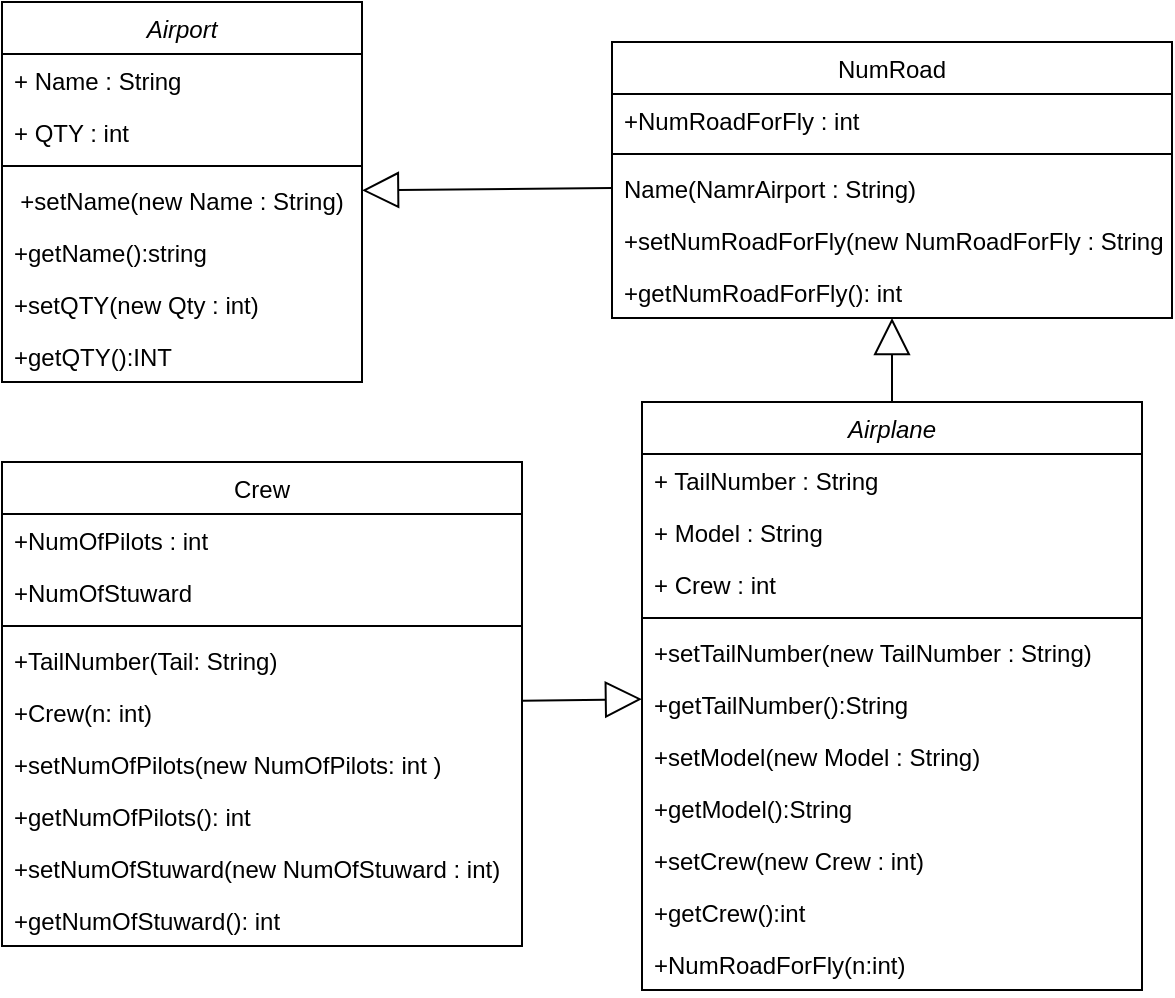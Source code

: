 <mxfile version="15.0.6" type="device"><diagram id="C5RBs43oDa-KdzZeNtuy" name="Page-1"><mxGraphModel dx="1422" dy="794" grid="1" gridSize="10" guides="1" tooltips="1" connect="1" arrows="1" fold="1" page="1" pageScale="1" pageWidth="827" pageHeight="1169" math="0" shadow="0"><root><mxCell id="WIyWlLk6GJQsqaUBKTNV-0"/><mxCell id="WIyWlLk6GJQsqaUBKTNV-1" parent="WIyWlLk6GJQsqaUBKTNV-0"/><mxCell id="zkfFHV4jXpPFQw0GAbJ--0" value="Airplane" style="swimlane;fontStyle=2;align=center;verticalAlign=top;childLayout=stackLayout;horizontal=1;startSize=26;horizontalStack=0;resizeParent=1;resizeLast=0;collapsible=1;marginBottom=0;rounded=0;shadow=0;strokeWidth=1;fontSize=12;" parent="WIyWlLk6GJQsqaUBKTNV-1" vertex="1"><mxGeometry x="360" y="240" width="250" height="294" as="geometry"><mxRectangle x="230" y="140" width="160" height="26" as="alternateBounds"/></mxGeometry></mxCell><mxCell id="zkfFHV4jXpPFQw0GAbJ--1" value="+ TailNumber : String" style="text;align=left;verticalAlign=top;spacingLeft=4;spacingRight=4;overflow=hidden;rotatable=0;points=[[0,0.5],[1,0.5]];portConstraint=eastwest;fontSize=12;" parent="zkfFHV4jXpPFQw0GAbJ--0" vertex="1"><mxGeometry y="26" width="250" height="26" as="geometry"/></mxCell><mxCell id="zkfFHV4jXpPFQw0GAbJ--2" value="+ Model : String" style="text;align=left;verticalAlign=top;spacingLeft=4;spacingRight=4;overflow=hidden;rotatable=0;points=[[0,0.5],[1,0.5]];portConstraint=eastwest;rounded=0;shadow=0;html=0;fontSize=12;" parent="zkfFHV4jXpPFQw0GAbJ--0" vertex="1"><mxGeometry y="52" width="250" height="26" as="geometry"/></mxCell><mxCell id="zkfFHV4jXpPFQw0GAbJ--3" value="+ Crew : int" style="text;align=left;verticalAlign=top;spacingLeft=4;spacingRight=4;overflow=hidden;rotatable=0;points=[[0,0.5],[1,0.5]];portConstraint=eastwest;rounded=0;shadow=0;html=0;fontSize=12;" parent="zkfFHV4jXpPFQw0GAbJ--0" vertex="1"><mxGeometry y="78" width="250" height="26" as="geometry"/></mxCell><mxCell id="zkfFHV4jXpPFQw0GAbJ--4" value="" style="line;html=1;strokeWidth=1;align=left;verticalAlign=middle;spacingTop=-1;spacingLeft=3;spacingRight=3;rotatable=0;labelPosition=right;points=[];portConstraint=eastwest;fontSize=12;" parent="zkfFHV4jXpPFQw0GAbJ--0" vertex="1"><mxGeometry y="104" width="250" height="8" as="geometry"/></mxCell><mxCell id="zkfFHV4jXpPFQw0GAbJ--5" value="+setTailNumber(new TailNumber : String)" style="text;align=left;verticalAlign=top;spacingLeft=4;spacingRight=4;overflow=hidden;rotatable=0;points=[[0,0.5],[1,0.5]];portConstraint=eastwest;fontSize=12;" parent="zkfFHV4jXpPFQw0GAbJ--0" vertex="1"><mxGeometry y="112" width="250" height="26" as="geometry"/></mxCell><mxCell id="0FKpen2UHWvl4UvdQM-F-1" value="+getTailNumber():String" style="text;align=left;verticalAlign=top;spacingLeft=4;spacingRight=4;overflow=hidden;rotatable=0;points=[[0,0.5],[1,0.5]];portConstraint=eastwest;fontSize=12;" vertex="1" parent="zkfFHV4jXpPFQw0GAbJ--0"><mxGeometry y="138" width="250" height="26" as="geometry"/></mxCell><mxCell id="0FKpen2UHWvl4UvdQM-F-2" value="+setModel(new Model : String)" style="text;align=left;verticalAlign=top;spacingLeft=4;spacingRight=4;overflow=hidden;rotatable=0;points=[[0,0.5],[1,0.5]];portConstraint=eastwest;fontSize=12;" vertex="1" parent="zkfFHV4jXpPFQw0GAbJ--0"><mxGeometry y="164" width="250" height="26" as="geometry"/></mxCell><mxCell id="0FKpen2UHWvl4UvdQM-F-3" value="+getModel():String" style="text;align=left;verticalAlign=top;spacingLeft=4;spacingRight=4;overflow=hidden;rotatable=0;points=[[0,0.5],[1,0.5]];portConstraint=eastwest;fontSize=12;" vertex="1" parent="zkfFHV4jXpPFQw0GAbJ--0"><mxGeometry y="190" width="250" height="26" as="geometry"/></mxCell><mxCell id="0FKpen2UHWvl4UvdQM-F-4" value="+setCrew(new Crew : int)" style="text;align=left;verticalAlign=top;spacingLeft=4;spacingRight=4;overflow=hidden;rotatable=0;points=[[0,0.5],[1,0.5]];portConstraint=eastwest;fontSize=12;" vertex="1" parent="zkfFHV4jXpPFQw0GAbJ--0"><mxGeometry y="216" width="250" height="26" as="geometry"/></mxCell><mxCell id="0FKpen2UHWvl4UvdQM-F-5" value="+getCrew():int" style="text;align=left;verticalAlign=top;spacingLeft=4;spacingRight=4;overflow=hidden;rotatable=0;points=[[0,0.5],[1,0.5]];portConstraint=eastwest;fontSize=12;" vertex="1" parent="zkfFHV4jXpPFQw0GAbJ--0"><mxGeometry y="242" width="250" height="26" as="geometry"/></mxCell><mxCell id="0FKpen2UHWvl4UvdQM-F-6" value="+NumRoadForFly(n:int)" style="text;align=left;verticalAlign=top;spacingLeft=4;spacingRight=4;overflow=hidden;rotatable=0;points=[[0,0.5],[1,0.5]];portConstraint=eastwest;fontSize=12;" vertex="1" parent="zkfFHV4jXpPFQw0GAbJ--0"><mxGeometry y="268" width="250" height="26" as="geometry"/></mxCell><mxCell id="zkfFHV4jXpPFQw0GAbJ--6" value="Airport" style="swimlane;fontStyle=2;align=center;verticalAlign=top;childLayout=stackLayout;horizontal=1;startSize=26;horizontalStack=0;resizeParent=1;resizeLast=0;collapsible=1;marginBottom=0;rounded=0;shadow=0;strokeWidth=1;fontSize=12;" parent="WIyWlLk6GJQsqaUBKTNV-1" vertex="1"><mxGeometry x="40" y="40" width="180" height="190" as="geometry"><mxRectangle x="130" y="380" width="160" height="26" as="alternateBounds"/></mxGeometry></mxCell><mxCell id="zkfFHV4jXpPFQw0GAbJ--7" value="+ Name : String" style="text;align=left;verticalAlign=top;spacingLeft=4;spacingRight=4;overflow=hidden;rotatable=0;points=[[0,0.5],[1,0.5]];portConstraint=eastwest;fontSize=12;" parent="zkfFHV4jXpPFQw0GAbJ--6" vertex="1"><mxGeometry y="26" width="180" height="26" as="geometry"/></mxCell><mxCell id="zkfFHV4jXpPFQw0GAbJ--8" value="+ QTY : int" style="text;align=left;verticalAlign=top;spacingLeft=4;spacingRight=4;overflow=hidden;rotatable=0;points=[[0,0.5],[1,0.5]];portConstraint=eastwest;rounded=0;shadow=0;html=0;fontSize=12;" parent="zkfFHV4jXpPFQw0GAbJ--6" vertex="1"><mxGeometry y="52" width="180" height="26" as="geometry"/></mxCell><mxCell id="zkfFHV4jXpPFQw0GAbJ--9" value="" style="line;html=1;strokeWidth=1;align=left;verticalAlign=middle;spacingTop=-1;spacingLeft=3;spacingRight=3;rotatable=0;labelPosition=right;points=[];portConstraint=eastwest;fontSize=12;" parent="zkfFHV4jXpPFQw0GAbJ--6" vertex="1"><mxGeometry y="78" width="180" height="8" as="geometry"/></mxCell><mxCell id="zkfFHV4jXpPFQw0GAbJ--10" value="+setName(new Name : String)" style="text;align=center;verticalAlign=top;spacingLeft=4;spacingRight=4;overflow=hidden;rotatable=0;points=[[0,0.5],[1,0.5]];portConstraint=eastwest;fontStyle=0;fontSize=12;" parent="zkfFHV4jXpPFQw0GAbJ--6" vertex="1"><mxGeometry y="86" width="180" height="26" as="geometry"/></mxCell><mxCell id="zkfFHV4jXpPFQw0GAbJ--11" value="+getName():string&#10;" style="text;align=left;verticalAlign=top;spacingLeft=4;spacingRight=4;overflow=hidden;rotatable=0;points=[[0,0.5],[1,0.5]];portConstraint=eastwest;fontSize=12;" parent="zkfFHV4jXpPFQw0GAbJ--6" vertex="1"><mxGeometry y="112" width="180" height="26" as="geometry"/></mxCell><mxCell id="b2Qs61nO16rzEnKZZ38I-16" value="+setQTY(new Qty : int)" style="text;align=left;verticalAlign=top;spacingLeft=4;spacingRight=4;overflow=hidden;rotatable=0;points=[[0,0.5],[1,0.5]];portConstraint=eastwest;fontSize=12;" parent="zkfFHV4jXpPFQw0GAbJ--6" vertex="1"><mxGeometry y="138" width="180" height="26" as="geometry"/></mxCell><mxCell id="b2Qs61nO16rzEnKZZ38I-19" value="+getQTY():INT" style="text;align=left;verticalAlign=top;spacingLeft=4;spacingRight=4;overflow=hidden;rotatable=0;points=[[0,0.5],[1,0.5]];portConstraint=eastwest;fontSize=12;" parent="zkfFHV4jXpPFQw0GAbJ--6" vertex="1"><mxGeometry y="164" width="180" height="26" as="geometry"/></mxCell><mxCell id="b2Qs61nO16rzEnKZZ38I-2" value="NumRoad" style="swimlane;fontStyle=0;align=center;verticalAlign=top;childLayout=stackLayout;horizontal=1;startSize=26;horizontalStack=0;resizeParent=1;resizeLast=0;collapsible=1;marginBottom=0;rounded=0;shadow=0;strokeWidth=1;fontSize=12;" parent="WIyWlLk6GJQsqaUBKTNV-1" vertex="1"><mxGeometry x="345" y="60" width="280" height="138" as="geometry"><mxRectangle x="130" y="380" width="160" height="26" as="alternateBounds"/></mxGeometry></mxCell><mxCell id="b2Qs61nO16rzEnKZZ38I-3" value="+NumRoadForFly : int" style="text;align=left;verticalAlign=top;spacingLeft=4;spacingRight=4;overflow=hidden;rotatable=0;points=[[0,0.5],[1,0.5]];portConstraint=eastwest;fontSize=12;" parent="b2Qs61nO16rzEnKZZ38I-2" vertex="1"><mxGeometry y="26" width="280" height="26" as="geometry"/></mxCell><mxCell id="b2Qs61nO16rzEnKZZ38I-5" value="" style="line;html=1;strokeWidth=1;align=left;verticalAlign=middle;spacingTop=-1;spacingLeft=3;spacingRight=3;rotatable=0;labelPosition=right;points=[];portConstraint=eastwest;fontSize=12;" parent="b2Qs61nO16rzEnKZZ38I-2" vertex="1"><mxGeometry y="52" width="280" height="8" as="geometry"/></mxCell><mxCell id="b2Qs61nO16rzEnKZZ38I-6" value="Name(NamrAirport : String)" style="text;align=left;verticalAlign=top;spacingLeft=4;spacingRight=4;overflow=hidden;rotatable=0;points=[[0,0.5],[1,0.5]];portConstraint=eastwest;fontStyle=0;fontSize=12;" parent="b2Qs61nO16rzEnKZZ38I-2" vertex="1"><mxGeometry y="60" width="280" height="26" as="geometry"/></mxCell><mxCell id="b2Qs61nO16rzEnKZZ38I-7" value="+setNumRoadForFly(new NumRoadForFly : String" style="text;align=left;verticalAlign=top;spacingLeft=4;spacingRight=4;overflow=hidden;rotatable=0;points=[[0,0.5],[1,0.5]];portConstraint=eastwest;fontSize=12;" parent="b2Qs61nO16rzEnKZZ38I-2" vertex="1"><mxGeometry y="86" width="280" height="26" as="geometry"/></mxCell><mxCell id="0FKpen2UHWvl4UvdQM-F-10" value="+getNumRoadForFly(): int" style="text;align=left;verticalAlign=top;spacingLeft=4;spacingRight=4;overflow=hidden;rotatable=0;points=[[0,0.5],[1,0.5]];portConstraint=eastwest;fontSize=12;" vertex="1" parent="b2Qs61nO16rzEnKZZ38I-2"><mxGeometry y="112" width="280" height="26" as="geometry"/></mxCell><mxCell id="b2Qs61nO16rzEnKZZ38I-8" value="Crew" style="swimlane;fontStyle=0;align=center;verticalAlign=top;childLayout=stackLayout;horizontal=1;startSize=26;horizontalStack=0;resizeParent=1;resizeLast=0;collapsible=1;marginBottom=0;rounded=0;shadow=0;strokeWidth=1;fontSize=12;" parent="WIyWlLk6GJQsqaUBKTNV-1" vertex="1"><mxGeometry x="40" y="270" width="260" height="242" as="geometry"><mxRectangle x="130" y="380" width="160" height="26" as="alternateBounds"/></mxGeometry></mxCell><mxCell id="b2Qs61nO16rzEnKZZ38I-9" value="+NumOfPilots : int" style="text;align=left;verticalAlign=top;spacingLeft=4;spacingRight=4;overflow=hidden;rotatable=0;points=[[0,0.5],[1,0.5]];portConstraint=eastwest;fontSize=12;" parent="b2Qs61nO16rzEnKZZ38I-8" vertex="1"><mxGeometry y="26" width="260" height="26" as="geometry"/></mxCell><mxCell id="b2Qs61nO16rzEnKZZ38I-10" value="+NumOfStuward" style="text;align=left;verticalAlign=top;spacingLeft=4;spacingRight=4;overflow=hidden;rotatable=0;points=[[0,0.5],[1,0.5]];portConstraint=eastwest;rounded=0;shadow=0;html=0;fontSize=12;" parent="b2Qs61nO16rzEnKZZ38I-8" vertex="1"><mxGeometry y="52" width="260" height="26" as="geometry"/></mxCell><mxCell id="b2Qs61nO16rzEnKZZ38I-11" value="" style="line;html=1;strokeWidth=1;align=left;verticalAlign=middle;spacingTop=-1;spacingLeft=3;spacingRight=3;rotatable=0;labelPosition=right;points=[];portConstraint=eastwest;fontSize=12;" parent="b2Qs61nO16rzEnKZZ38I-8" vertex="1"><mxGeometry y="78" width="260" height="8" as="geometry"/></mxCell><mxCell id="b2Qs61nO16rzEnKZZ38I-12" value="+TailNumber(Tail: String)" style="text;align=left;verticalAlign=top;spacingLeft=4;spacingRight=4;overflow=hidden;rotatable=0;points=[[0,0.5],[1,0.5]];portConstraint=eastwest;fontStyle=0;fontSize=12;" parent="b2Qs61nO16rzEnKZZ38I-8" vertex="1"><mxGeometry y="86" width="260" height="26" as="geometry"/></mxCell><mxCell id="b2Qs61nO16rzEnKZZ38I-13" value="+Crew(n: int)" style="text;align=left;verticalAlign=top;spacingLeft=4;spacingRight=4;overflow=hidden;rotatable=0;points=[[0,0.5],[1,0.5]];portConstraint=eastwest;fontSize=12;" parent="b2Qs61nO16rzEnKZZ38I-8" vertex="1"><mxGeometry y="112" width="260" height="26" as="geometry"/></mxCell><mxCell id="0FKpen2UHWvl4UvdQM-F-16" value="+setNumOfPilots(new NumOfPilots: int )" style="text;align=left;verticalAlign=top;spacingLeft=4;spacingRight=4;overflow=hidden;rotatable=0;points=[[0,0.5],[1,0.5]];portConstraint=eastwest;fontSize=12;" vertex="1" parent="b2Qs61nO16rzEnKZZ38I-8"><mxGeometry y="138" width="260" height="26" as="geometry"/></mxCell><mxCell id="0FKpen2UHWvl4UvdQM-F-17" value="+getNumOfPilots(): int" style="text;align=left;verticalAlign=top;spacingLeft=4;spacingRight=4;overflow=hidden;rotatable=0;points=[[0,0.5],[1,0.5]];portConstraint=eastwest;fontSize=12;" vertex="1" parent="b2Qs61nO16rzEnKZZ38I-8"><mxGeometry y="164" width="260" height="26" as="geometry"/></mxCell><mxCell id="0FKpen2UHWvl4UvdQM-F-18" value="+setNumOfStuward(new NumOfStuward : int)" style="text;align=left;verticalAlign=top;spacingLeft=4;spacingRight=4;overflow=hidden;rotatable=0;points=[[0,0.5],[1,0.5]];portConstraint=eastwest;fontSize=12;" vertex="1" parent="b2Qs61nO16rzEnKZZ38I-8"><mxGeometry y="190" width="260" height="26" as="geometry"/></mxCell><mxCell id="0FKpen2UHWvl4UvdQM-F-19" value="+getNumOfStuward(): int" style="text;align=left;verticalAlign=top;spacingLeft=4;spacingRight=4;overflow=hidden;rotatable=0;points=[[0,0.5],[1,0.5]];portConstraint=eastwest;fontSize=12;" vertex="1" parent="b2Qs61nO16rzEnKZZ38I-8"><mxGeometry y="216" width="260" height="26" as="geometry"/></mxCell><mxCell id="b2Qs61nO16rzEnKZZ38I-15" value="" style="endArrow=block;endSize=16;endFill=0;html=1;fontSize=12;exitX=0.5;exitY=0;exitDx=0;exitDy=0;" parent="WIyWlLk6GJQsqaUBKTNV-1" source="zkfFHV4jXpPFQw0GAbJ--0" edge="1" target="0FKpen2UHWvl4UvdQM-F-10"><mxGeometry width="160" relative="1" as="geometry"><mxPoint x="330" y="410" as="sourcePoint"/><mxPoint x="80" y="350" as="targetPoint"/></mxGeometry></mxCell><mxCell id="0FKpen2UHWvl4UvdQM-F-15" value="" style="endArrow=block;endSize=16;endFill=0;html=1;exitX=0;exitY=0.5;exitDx=0;exitDy=0;fontSize=12;" edge="1" parent="WIyWlLk6GJQsqaUBKTNV-1" source="b2Qs61nO16rzEnKZZ38I-6" target="zkfFHV4jXpPFQw0GAbJ--6"><mxGeometry width="160" relative="1" as="geometry"><mxPoint x="330" y="410" as="sourcePoint"/><mxPoint x="490" y="410" as="targetPoint"/></mxGeometry></mxCell><mxCell id="0FKpen2UHWvl4UvdQM-F-20" value="" style="endArrow=block;endSize=16;endFill=0;html=1;fontSize=12;" edge="1" parent="WIyWlLk6GJQsqaUBKTNV-1" source="b2Qs61nO16rzEnKZZ38I-8" target="zkfFHV4jXpPFQw0GAbJ--0"><mxGeometry width="160" relative="1" as="geometry"><mxPoint x="330" y="400" as="sourcePoint"/><mxPoint x="490" y="400" as="targetPoint"/></mxGeometry></mxCell></root></mxGraphModel></diagram></mxfile>